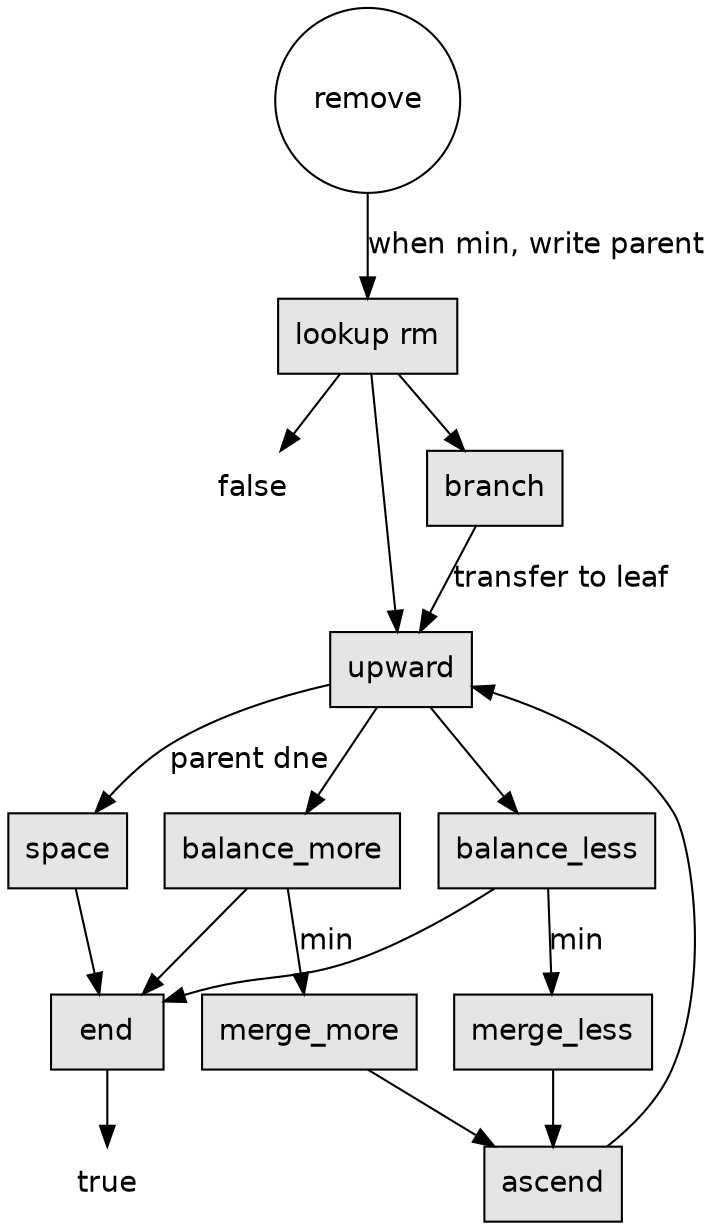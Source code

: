 digraph {
	graph [truecolor=true, bgcolor=transparent, fontname="Bitstream Vera Sans"];
	node [shape=box, style=filled, fontname="Bitstream Vera Sans", fillcolor="Grey90"];
	edge [fontname="Bitstream Vera Sans"];
	remove [shape=circle, style=none];
	lookup [label="lookup rm"];
	remove -> lookup [label="when min, write parent"];
	lookup -> false;
	lookup -> branch;
	lookup -> upward;
	branch -> upward [label="transfer to leaf"];
	upward -> space [label="parent dne"];
	upward -> balance_less;
	upward -> balance_more;
	balance_less -> merge_less [label="min"];
	balance_more -> merge_more [label="min"];
	balance_less -> end;
	balance_more -> end;
	merge_less -> ascend;
	merge_more -> ascend;
	ascend -> upward;
	space -> end;
	end -> true;
	true [shape=none, style=none];
	false [shape=none, style=none];
}
